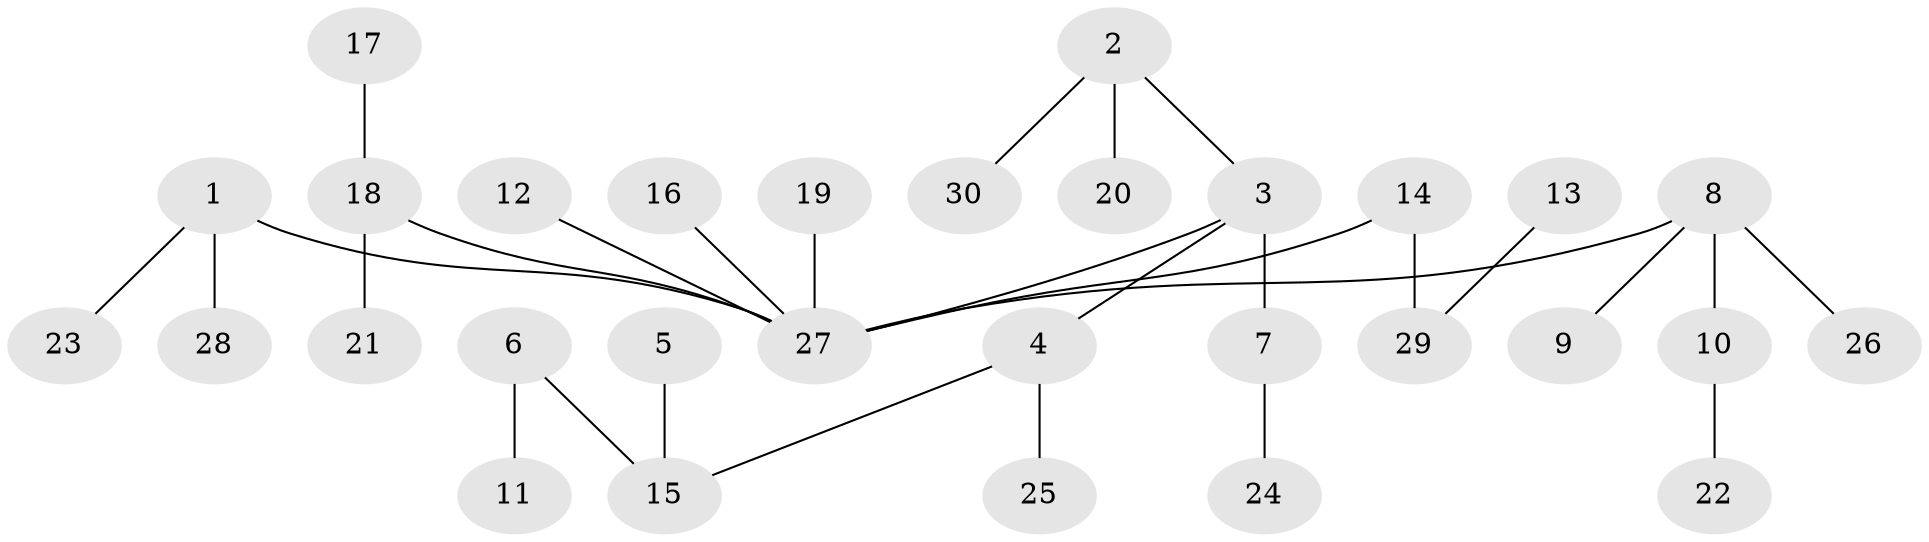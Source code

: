 // original degree distribution, {3: 0.15254237288135594, 9: 0.01694915254237288, 5: 0.01694915254237288, 4: 0.06779661016949153, 2: 0.2542372881355932, 1: 0.4915254237288136}
// Generated by graph-tools (version 1.1) at 2025/37/03/04/25 23:37:22]
// undirected, 30 vertices, 29 edges
graph export_dot {
  node [color=gray90,style=filled];
  1;
  2;
  3;
  4;
  5;
  6;
  7;
  8;
  9;
  10;
  11;
  12;
  13;
  14;
  15;
  16;
  17;
  18;
  19;
  20;
  21;
  22;
  23;
  24;
  25;
  26;
  27;
  28;
  29;
  30;
  1 -- 23 [weight=1.0];
  1 -- 27 [weight=1.0];
  1 -- 28 [weight=1.0];
  2 -- 3 [weight=1.0];
  2 -- 20 [weight=1.0];
  2 -- 30 [weight=1.0];
  3 -- 4 [weight=1.0];
  3 -- 7 [weight=1.0];
  3 -- 27 [weight=1.0];
  4 -- 15 [weight=1.0];
  4 -- 25 [weight=1.0];
  5 -- 15 [weight=1.0];
  6 -- 11 [weight=1.0];
  6 -- 15 [weight=1.0];
  7 -- 24 [weight=1.0];
  8 -- 9 [weight=1.0];
  8 -- 10 [weight=1.0];
  8 -- 26 [weight=1.0];
  8 -- 27 [weight=1.0];
  10 -- 22 [weight=1.0];
  12 -- 27 [weight=1.0];
  13 -- 29 [weight=1.0];
  14 -- 27 [weight=1.0];
  14 -- 29 [weight=1.0];
  16 -- 27 [weight=1.0];
  17 -- 18 [weight=1.0];
  18 -- 21 [weight=1.0];
  18 -- 27 [weight=1.0];
  19 -- 27 [weight=1.0];
}
